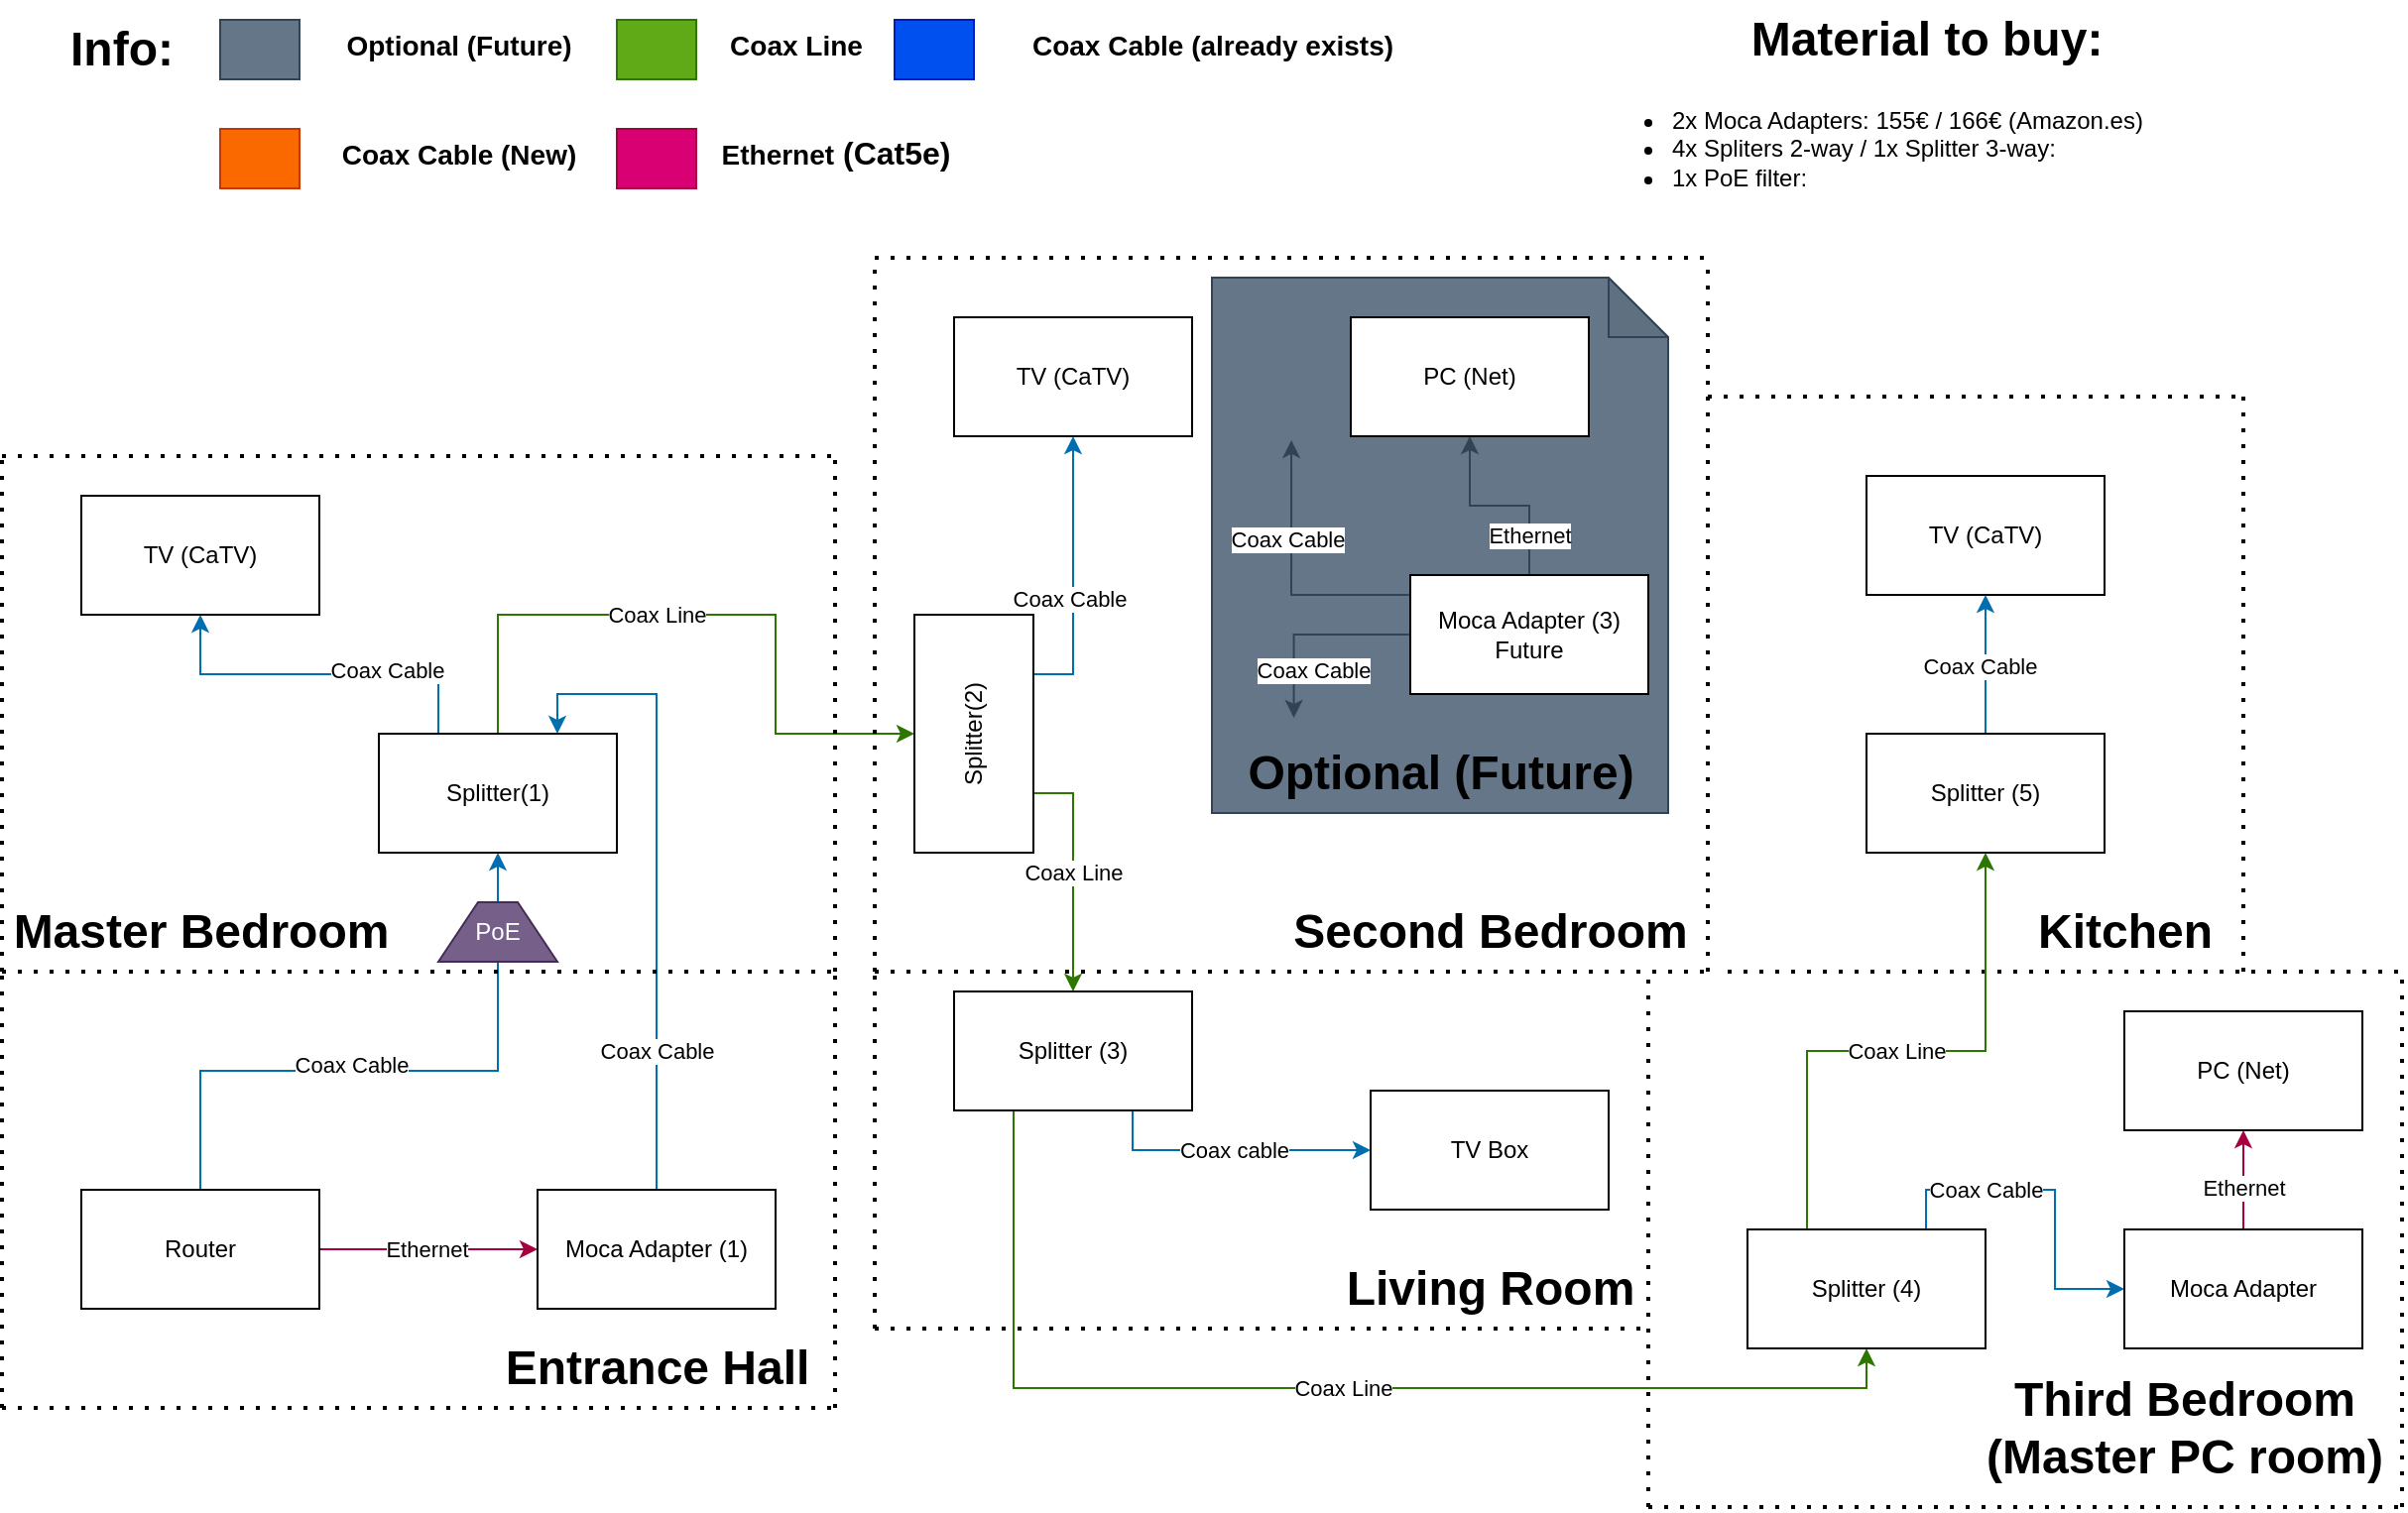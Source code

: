 <mxfile version="21.5.2" type="github">
  <diagram name="Página-1" id="l3W48SHhh2ZlZDR62sw5">
    <mxGraphModel dx="1834" dy="1188" grid="1" gridSize="10" guides="1" tooltips="1" connect="1" arrows="1" fold="1" page="0" pageScale="1" pageWidth="827" pageHeight="1169" math="0" shadow="0">
      <root>
        <mxCell id="0" />
        <mxCell id="1" parent="0" />
        <mxCell id="UsZ9BYW_dRJwkOO68vhF-15" value="" style="shape=note;whiteSpace=wrap;html=1;backgroundOutline=1;darkOpacity=0.05;fillColor=#647687;fontColor=#ffffff;strokeColor=#314354;" parent="1" vertex="1">
          <mxGeometry x="530" y="130" width="230" height="270" as="geometry" />
        </mxCell>
        <mxCell id="ZebOHd_uhJn7q3qsrIFo-4" style="edgeStyle=orthogonalEdgeStyle;rounded=0;orthogonalLoop=1;jettySize=auto;html=1;entryX=0;entryY=0.5;entryDx=0;entryDy=0;fillColor=#d80073;strokeColor=#A50040;" edge="1" parent="1" source="uyOkbvqYTeOwgu7Op3V--3" target="uyOkbvqYTeOwgu7Op3V--11">
          <mxGeometry relative="1" as="geometry" />
        </mxCell>
        <mxCell id="ZebOHd_uhJn7q3qsrIFo-5" value="Ethernet" style="edgeLabel;html=1;align=center;verticalAlign=middle;resizable=0;points=[];" vertex="1" connectable="0" parent="ZebOHd_uhJn7q3qsrIFo-4">
          <mxGeometry x="-0.018" relative="1" as="geometry">
            <mxPoint as="offset" />
          </mxGeometry>
        </mxCell>
        <mxCell id="ZebOHd_uhJn7q3qsrIFo-11" style="edgeStyle=orthogonalEdgeStyle;rounded=0;orthogonalLoop=1;jettySize=auto;html=1;entryX=0.5;entryY=1;entryDx=0;entryDy=0;fillColor=#1ba1e2;strokeColor=#006EAF;" edge="1" parent="1" source="uyOkbvqYTeOwgu7Op3V--3" target="uyOkbvqYTeOwgu7Op3V--8">
          <mxGeometry relative="1" as="geometry">
            <Array as="points">
              <mxPoint x="20" y="530" />
              <mxPoint x="170" y="530" />
            </Array>
          </mxGeometry>
        </mxCell>
        <mxCell id="ZebOHd_uhJn7q3qsrIFo-13" value="Coax Cable" style="edgeLabel;html=1;align=center;verticalAlign=middle;resizable=0;points=[];" vertex="1" connectable="0" parent="ZebOHd_uhJn7q3qsrIFo-11">
          <mxGeometry x="-0.15" y="3" relative="1" as="geometry">
            <mxPoint as="offset" />
          </mxGeometry>
        </mxCell>
        <mxCell id="uyOkbvqYTeOwgu7Op3V--3" value="Router" style="rounded=0;whiteSpace=wrap;html=1;" parent="1" vertex="1">
          <mxGeometry x="-40" y="590" width="120" height="60" as="geometry" />
        </mxCell>
        <mxCell id="uyOkbvqYTeOwgu7Op3V--4" style="edgeStyle=orthogonalEdgeStyle;rounded=0;orthogonalLoop=1;jettySize=auto;html=1;entryX=0.5;entryY=1;entryDx=0;entryDy=0;fillColor=#1ba1e2;strokeColor=#006EAF;exitX=0.25;exitY=0;exitDx=0;exitDy=0;" parent="1" source="uyOkbvqYTeOwgu7Op3V--8" target="uyOkbvqYTeOwgu7Op3V--14" edge="1">
          <mxGeometry relative="1" as="geometry" />
        </mxCell>
        <mxCell id="uyOkbvqYTeOwgu7Op3V--5" value="Coax Cable" style="edgeLabel;html=1;align=center;verticalAlign=middle;resizable=0;points=[];" parent="uyOkbvqYTeOwgu7Op3V--4" vertex="1" connectable="0">
          <mxGeometry x="-0.378" y="-2" relative="1" as="geometry">
            <mxPoint as="offset" />
          </mxGeometry>
        </mxCell>
        <mxCell id="uyOkbvqYTeOwgu7Op3V--6" style="edgeStyle=orthogonalEdgeStyle;rounded=0;orthogonalLoop=1;jettySize=auto;html=1;entryX=0.5;entryY=0;entryDx=0;entryDy=0;fillColor=#60a917;strokeColor=#2D7600;exitX=0.5;exitY=0;exitDx=0;exitDy=0;" parent="1" source="uyOkbvqYTeOwgu7Op3V--8" target="uyOkbvqYTeOwgu7Op3V--26" edge="1">
          <mxGeometry relative="1" as="geometry">
            <Array as="points">
              <mxPoint x="170" y="300" />
              <mxPoint x="310" y="300" />
              <mxPoint x="310" y="360" />
            </Array>
          </mxGeometry>
        </mxCell>
        <mxCell id="uyOkbvqYTeOwgu7Op3V--7" value="Coax Line" style="edgeLabel;html=1;align=center;verticalAlign=middle;resizable=0;points=[];" parent="uyOkbvqYTeOwgu7Op3V--6" vertex="1" connectable="0">
          <mxGeometry x="-0.062" y="3" relative="1" as="geometry">
            <mxPoint x="-15" y="3" as="offset" />
          </mxGeometry>
        </mxCell>
        <mxCell id="uyOkbvqYTeOwgu7Op3V--8" value="&lt;div&gt;Splitter(1)&lt;/div&gt;" style="rounded=0;whiteSpace=wrap;html=1;" parent="1" vertex="1">
          <mxGeometry x="110" y="360" width="120" height="60" as="geometry" />
        </mxCell>
        <mxCell id="ZebOHd_uhJn7q3qsrIFo-3" style="edgeStyle=orthogonalEdgeStyle;rounded=0;orthogonalLoop=1;jettySize=auto;html=1;entryX=0.75;entryY=0;entryDx=0;entryDy=0;fillColor=#1ba1e2;strokeColor=#006EAF;" edge="1" parent="1" source="uyOkbvqYTeOwgu7Op3V--11" target="uyOkbvqYTeOwgu7Op3V--8">
          <mxGeometry relative="1" as="geometry" />
        </mxCell>
        <mxCell id="ZebOHd_uhJn7q3qsrIFo-6" value="Coax Cable" style="edgeLabel;html=1;align=center;verticalAlign=middle;resizable=0;points=[];" vertex="1" connectable="0" parent="ZebOHd_uhJn7q3qsrIFo-3">
          <mxGeometry x="0.05" y="-1" relative="1" as="geometry">
            <mxPoint x="-1" y="98" as="offset" />
          </mxGeometry>
        </mxCell>
        <mxCell id="uyOkbvqYTeOwgu7Op3V--11" value="Moca Adapter (1)" style="rounded=0;whiteSpace=wrap;html=1;" parent="1" vertex="1">
          <mxGeometry x="190" y="590" width="120" height="60" as="geometry" />
        </mxCell>
        <mxCell id="uyOkbvqYTeOwgu7Op3V--12" value="Entrance Hall" style="text;strokeColor=none;fillColor=none;html=1;fontSize=24;fontStyle=1;verticalAlign=middle;align=center;" parent="1" vertex="1">
          <mxGeometry x="200" y="660" width="100" height="40" as="geometry" />
        </mxCell>
        <mxCell id="uyOkbvqYTeOwgu7Op3V--13" value="Master Bedroom" style="text;strokeColor=none;fillColor=none;html=1;fontSize=24;fontStyle=1;verticalAlign=middle;align=center;" parent="1" vertex="1">
          <mxGeometry x="-30" y="440" width="100" height="40" as="geometry" />
        </mxCell>
        <mxCell id="uyOkbvqYTeOwgu7Op3V--14" value="TV (CaTV)" style="rounded=0;whiteSpace=wrap;html=1;" parent="1" vertex="1">
          <mxGeometry x="-40" y="240" width="120" height="60" as="geometry" />
        </mxCell>
        <mxCell id="uyOkbvqYTeOwgu7Op3V--15" value="TV (CaTV)" style="rounded=0;whiteSpace=wrap;html=1;" parent="1" vertex="1">
          <mxGeometry x="400" y="150" width="120" height="60" as="geometry" />
        </mxCell>
        <mxCell id="uyOkbvqYTeOwgu7Op3V--18" style="edgeStyle=orthogonalEdgeStyle;rounded=0;orthogonalLoop=1;jettySize=auto;html=1;exitX=0.5;exitY=0;exitDx=0;exitDy=0;entryX=0.5;entryY=1;entryDx=0;entryDy=0;fillColor=#647687;strokeColor=#314354;" parent="1" source="uyOkbvqYTeOwgu7Op3V--20" target="uyOkbvqYTeOwgu7Op3V--21" edge="1">
          <mxGeometry relative="1" as="geometry" />
        </mxCell>
        <mxCell id="uyOkbvqYTeOwgu7Op3V--19" value="Ethernet" style="edgeLabel;html=1;align=center;verticalAlign=middle;resizable=0;points=[];" parent="uyOkbvqYTeOwgu7Op3V--18" vertex="1" connectable="0">
          <mxGeometry y="2" relative="1" as="geometry">
            <mxPoint x="15" y="13" as="offset" />
          </mxGeometry>
        </mxCell>
        <mxCell id="nbPDpCMQTWh_0e_4HwNJ-20" style="edgeStyle=orthogonalEdgeStyle;rounded=0;orthogonalLoop=1;jettySize=auto;html=1;exitX=0;exitY=0.5;exitDx=0;exitDy=0;entryX=0.817;entryY=1.033;entryDx=0;entryDy=0;entryPerimeter=0;fillColor=#647687;strokeColor=#314354;" parent="1" source="uyOkbvqYTeOwgu7Op3V--20" edge="1">
          <mxGeometry relative="1" as="geometry">
            <mxPoint x="570.04" y="211.98" as="targetPoint" />
            <Array as="points">
              <mxPoint x="600" y="290" />
              <mxPoint x="571" y="290" />
            </Array>
          </mxGeometry>
        </mxCell>
        <mxCell id="nbPDpCMQTWh_0e_4HwNJ-21" value="Coax Cable" style="edgeLabel;html=1;align=center;verticalAlign=middle;resizable=0;points=[];" parent="nbPDpCMQTWh_0e_4HwNJ-20" vertex="1" connectable="0">
          <mxGeometry x="0.375" y="2" relative="1" as="geometry">
            <mxPoint as="offset" />
          </mxGeometry>
        </mxCell>
        <mxCell id="UsZ9BYW_dRJwkOO68vhF-24" style="edgeStyle=orthogonalEdgeStyle;rounded=0;orthogonalLoop=1;jettySize=auto;html=1;entryX=0.59;entryY=0.05;entryDx=0;entryDy=0;entryPerimeter=0;fillColor=#647687;strokeColor=#314354;" parent="1" source="uyOkbvqYTeOwgu7Op3V--20" edge="1">
          <mxGeometry relative="1" as="geometry">
            <mxPoint x="571.3" y="352" as="targetPoint" />
            <Array as="points">
              <mxPoint x="571" y="310" />
            </Array>
          </mxGeometry>
        </mxCell>
        <mxCell id="UsZ9BYW_dRJwkOO68vhF-27" value="Coax Cable" style="edgeLabel;html=1;align=center;verticalAlign=middle;resizable=0;points=[];" parent="UsZ9BYW_dRJwkOO68vhF-24" vertex="1" connectable="0">
          <mxGeometry x="-0.018" y="4" relative="1" as="geometry">
            <mxPoint y="14" as="offset" />
          </mxGeometry>
        </mxCell>
        <mxCell id="uyOkbvqYTeOwgu7Op3V--20" value="&lt;div&gt;Moca Adapter (3)&lt;/div&gt;&lt;div&gt;Future&lt;br&gt;&lt;/div&gt;" style="rounded=0;whiteSpace=wrap;html=1;" parent="1" vertex="1">
          <mxGeometry x="630" y="280" width="120" height="60" as="geometry" />
        </mxCell>
        <mxCell id="uyOkbvqYTeOwgu7Op3V--21" value="PC (Net)" style="rounded=0;whiteSpace=wrap;html=1;" parent="1" vertex="1">
          <mxGeometry x="600" y="150" width="120" height="60" as="geometry" />
        </mxCell>
        <mxCell id="uyOkbvqYTeOwgu7Op3V--24" style="edgeStyle=orthogonalEdgeStyle;rounded=0;orthogonalLoop=1;jettySize=auto;html=1;entryX=0.5;entryY=0;entryDx=0;entryDy=0;fillColor=#60a917;strokeColor=#2D7600;exitX=0.25;exitY=1;exitDx=0;exitDy=0;" parent="1" source="uyOkbvqYTeOwgu7Op3V--26" target="uyOkbvqYTeOwgu7Op3V--36" edge="1">
          <mxGeometry relative="1" as="geometry" />
        </mxCell>
        <mxCell id="uyOkbvqYTeOwgu7Op3V--25" value="Coax Line" style="edgeLabel;html=1;align=center;verticalAlign=middle;resizable=0;points=[];" parent="uyOkbvqYTeOwgu7Op3V--24" vertex="1" connectable="0">
          <mxGeometry x="-0.517" y="-3" relative="1" as="geometry">
            <mxPoint x="3" y="31" as="offset" />
          </mxGeometry>
        </mxCell>
        <mxCell id="nbPDpCMQTWh_0e_4HwNJ-17" style="edgeStyle=orthogonalEdgeStyle;rounded=0;orthogonalLoop=1;jettySize=auto;html=1;entryX=0.5;entryY=1;entryDx=0;entryDy=0;fillColor=#1ba1e2;strokeColor=#006EAF;exitX=0.75;exitY=1;exitDx=0;exitDy=0;" parent="1" source="uyOkbvqYTeOwgu7Op3V--26" target="uyOkbvqYTeOwgu7Op3V--15" edge="1">
          <mxGeometry relative="1" as="geometry" />
        </mxCell>
        <mxCell id="nbPDpCMQTWh_0e_4HwNJ-19" value="Coax Cable" style="edgeLabel;html=1;align=center;verticalAlign=middle;resizable=0;points=[];" parent="nbPDpCMQTWh_0e_4HwNJ-17" vertex="1" connectable="0">
          <mxGeometry x="-0.65" y="2" relative="1" as="geometry">
            <mxPoint y="-34" as="offset" />
          </mxGeometry>
        </mxCell>
        <mxCell id="uyOkbvqYTeOwgu7Op3V--26" value="Splitter(2)" style="rounded=0;whiteSpace=wrap;html=1;rotation=-90;" parent="1" vertex="1">
          <mxGeometry x="350" y="330" width="120" height="60" as="geometry" />
        </mxCell>
        <mxCell id="uyOkbvqYTeOwgu7Op3V--27" value="" style="endArrow=none;dashed=1;html=1;dashPattern=1 3;strokeWidth=2;rounded=0;" parent="1" edge="1">
          <mxGeometry width="50" height="50" relative="1" as="geometry">
            <mxPoint x="-80" y="220" as="sourcePoint" />
            <mxPoint x="340" y="220" as="targetPoint" />
          </mxGeometry>
        </mxCell>
        <mxCell id="uyOkbvqYTeOwgu7Op3V--28" value="" style="endArrow=none;dashed=1;html=1;dashPattern=1 3;strokeWidth=2;rounded=0;" parent="1" edge="1">
          <mxGeometry width="50" height="50" relative="1" as="geometry">
            <mxPoint x="340" y="480" as="sourcePoint" />
            <mxPoint x="340" y="220" as="targetPoint" />
          </mxGeometry>
        </mxCell>
        <mxCell id="uyOkbvqYTeOwgu7Op3V--29" value="" style="endArrow=none;dashed=1;html=1;dashPattern=1 3;strokeWidth=2;rounded=0;" parent="1" edge="1">
          <mxGeometry width="50" height="50" relative="1" as="geometry">
            <mxPoint x="360" y="480" as="sourcePoint" />
            <mxPoint x="780" y="480" as="targetPoint" />
          </mxGeometry>
        </mxCell>
        <mxCell id="uyOkbvqYTeOwgu7Op3V--30" value="" style="endArrow=none;dashed=1;html=1;dashPattern=1 3;strokeWidth=2;rounded=0;" parent="1" edge="1">
          <mxGeometry width="50" height="50" relative="1" as="geometry">
            <mxPoint x="360" y="480" as="sourcePoint" />
            <mxPoint x="360" y="120" as="targetPoint" />
          </mxGeometry>
        </mxCell>
        <mxCell id="uyOkbvqYTeOwgu7Op3V--31" value="" style="endArrow=none;dashed=1;html=1;dashPattern=1 3;strokeWidth=2;rounded=0;" parent="1" edge="1">
          <mxGeometry width="50" height="50" relative="1" as="geometry">
            <mxPoint x="360" y="120" as="sourcePoint" />
            <mxPoint x="780" y="120" as="targetPoint" />
          </mxGeometry>
        </mxCell>
        <mxCell id="uyOkbvqYTeOwgu7Op3V--32" value="" style="endArrow=none;dashed=1;html=1;dashPattern=1 3;strokeWidth=2;rounded=0;" parent="1" edge="1">
          <mxGeometry width="50" height="50" relative="1" as="geometry">
            <mxPoint x="780" y="480" as="sourcePoint" />
            <mxPoint x="780" y="120" as="targetPoint" />
          </mxGeometry>
        </mxCell>
        <mxCell id="uyOkbvqYTeOwgu7Op3V--33" value="Second Bedroom" style="text;strokeColor=none;fillColor=none;html=1;fontSize=24;fontStyle=1;verticalAlign=middle;align=center;" parent="1" vertex="1">
          <mxGeometry x="620" y="440" width="100" height="40" as="geometry" />
        </mxCell>
        <mxCell id="uyOkbvqYTeOwgu7Op3V--34" style="edgeStyle=orthogonalEdgeStyle;rounded=0;orthogonalLoop=1;jettySize=auto;html=1;entryX=0;entryY=0.5;entryDx=0;entryDy=0;fillColor=#1ba1e2;strokeColor=#006EAF;exitX=0.75;exitY=1;exitDx=0;exitDy=0;" parent="1" source="uyOkbvqYTeOwgu7Op3V--36" target="uyOkbvqYTeOwgu7Op3V--37" edge="1">
          <mxGeometry relative="1" as="geometry" />
        </mxCell>
        <mxCell id="uyOkbvqYTeOwgu7Op3V--35" value="Coax cable" style="edgeLabel;html=1;align=center;verticalAlign=middle;resizable=0;points=[];" parent="uyOkbvqYTeOwgu7Op3V--34" vertex="1" connectable="0">
          <mxGeometry x="0.04" y="-4" relative="1" as="geometry">
            <mxPoint x="-2" y="-4" as="offset" />
          </mxGeometry>
        </mxCell>
        <mxCell id="nbPDpCMQTWh_0e_4HwNJ-36" style="edgeStyle=orthogonalEdgeStyle;rounded=0;orthogonalLoop=1;jettySize=auto;html=1;entryX=0.5;entryY=1;entryDx=0;entryDy=0;fillColor=#60a917;strokeColor=#2D7600;exitX=0.25;exitY=1;exitDx=0;exitDy=0;" parent="1" source="uyOkbvqYTeOwgu7Op3V--36" target="nbPDpCMQTWh_0e_4HwNJ-14" edge="1">
          <mxGeometry relative="1" as="geometry">
            <Array as="points">
              <mxPoint x="430" y="690" />
              <mxPoint x="860" y="690" />
            </Array>
          </mxGeometry>
        </mxCell>
        <mxCell id="nbPDpCMQTWh_0e_4HwNJ-37" value="Coax Line" style="edgeLabel;html=1;align=center;verticalAlign=middle;resizable=0;points=[];" parent="nbPDpCMQTWh_0e_4HwNJ-36" vertex="1" connectable="0">
          <mxGeometry x="0.038" relative="1" as="geometry">
            <mxPoint as="offset" />
          </mxGeometry>
        </mxCell>
        <mxCell id="uyOkbvqYTeOwgu7Op3V--36" value="Splitter (3)" style="rounded=0;whiteSpace=wrap;html=1;" parent="1" vertex="1">
          <mxGeometry x="400" y="490" width="120" height="60" as="geometry" />
        </mxCell>
        <mxCell id="uyOkbvqYTeOwgu7Op3V--37" value="TV Box" style="rounded=0;whiteSpace=wrap;html=1;" parent="1" vertex="1">
          <mxGeometry x="610" y="540" width="120" height="60" as="geometry" />
        </mxCell>
        <mxCell id="uyOkbvqYTeOwgu7Op3V--38" value="Living Room" style="text;strokeColor=none;fillColor=none;html=1;fontSize=24;fontStyle=1;verticalAlign=middle;align=center;" parent="1" vertex="1">
          <mxGeometry x="620" y="620" width="100" height="40" as="geometry" />
        </mxCell>
        <mxCell id="uyOkbvqYTeOwgu7Op3V--39" value="" style="endArrow=none;dashed=1;html=1;dashPattern=1 3;strokeWidth=2;rounded=0;" parent="1" edge="1">
          <mxGeometry width="50" height="50" relative="1" as="geometry">
            <mxPoint x="360" y="660" as="sourcePoint" />
            <mxPoint x="360" y="480" as="targetPoint" />
          </mxGeometry>
        </mxCell>
        <mxCell id="uyOkbvqYTeOwgu7Op3V--40" value="" style="endArrow=none;dashed=1;html=1;dashPattern=1 3;strokeWidth=2;rounded=0;" parent="1" edge="1">
          <mxGeometry width="50" height="50" relative="1" as="geometry">
            <mxPoint x="360" y="660" as="sourcePoint" />
            <mxPoint x="750" y="660" as="targetPoint" />
          </mxGeometry>
        </mxCell>
        <mxCell id="uyOkbvqYTeOwgu7Op3V--41" value="" style="endArrow=none;dashed=1;html=1;dashPattern=1 3;strokeWidth=2;rounded=0;" parent="1" edge="1">
          <mxGeometry width="50" height="50" relative="1" as="geometry">
            <mxPoint x="750" y="750" as="sourcePoint" />
            <mxPoint x="750" y="480" as="targetPoint" />
          </mxGeometry>
        </mxCell>
        <mxCell id="uyOkbvqYTeOwgu7Op3V--42" value="" style="endArrow=none;dashed=1;html=1;dashPattern=1 3;strokeWidth=2;rounded=0;" parent="1" edge="1">
          <mxGeometry width="50" height="50" relative="1" as="geometry">
            <mxPoint x="-80" y="480" as="sourcePoint" />
            <mxPoint x="-80" y="220" as="targetPoint" />
          </mxGeometry>
        </mxCell>
        <mxCell id="uyOkbvqYTeOwgu7Op3V--43" value="" style="endArrow=none;dashed=1;html=1;dashPattern=1 3;strokeWidth=2;rounded=0;" parent="1" edge="1">
          <mxGeometry width="50" height="50" relative="1" as="geometry">
            <mxPoint x="-80" y="480" as="sourcePoint" />
            <mxPoint x="340" y="480" as="targetPoint" />
          </mxGeometry>
        </mxCell>
        <mxCell id="nbPDpCMQTWh_0e_4HwNJ-1" value="" style="endArrow=none;dashed=1;html=1;dashPattern=1 3;strokeWidth=2;rounded=0;" parent="1" edge="1">
          <mxGeometry width="50" height="50" relative="1" as="geometry">
            <mxPoint x="-80" y="700" as="sourcePoint" />
            <mxPoint x="-80" y="480" as="targetPoint" />
          </mxGeometry>
        </mxCell>
        <mxCell id="nbPDpCMQTWh_0e_4HwNJ-2" value="" style="endArrow=none;dashed=1;html=1;dashPattern=1 3;strokeWidth=2;rounded=0;" parent="1" edge="1">
          <mxGeometry width="50" height="50" relative="1" as="geometry">
            <mxPoint x="-80" y="700" as="sourcePoint" />
            <mxPoint x="340" y="700" as="targetPoint" />
          </mxGeometry>
        </mxCell>
        <mxCell id="nbPDpCMQTWh_0e_4HwNJ-3" value="" style="endArrow=none;dashed=1;html=1;dashPattern=1 3;strokeWidth=2;rounded=0;" parent="1" edge="1">
          <mxGeometry width="50" height="50" relative="1" as="geometry">
            <mxPoint x="340" y="700" as="sourcePoint" />
            <mxPoint x="340" y="480" as="targetPoint" />
          </mxGeometry>
        </mxCell>
        <mxCell id="nbPDpCMQTWh_0e_4HwNJ-4" value="TV (CaTV)" style="rounded=0;whiteSpace=wrap;html=1;" parent="1" vertex="1">
          <mxGeometry x="860" y="230" width="120" height="60" as="geometry" />
        </mxCell>
        <mxCell id="nbPDpCMQTWh_0e_4HwNJ-7" style="edgeStyle=orthogonalEdgeStyle;rounded=0;orthogonalLoop=1;jettySize=auto;html=1;entryX=0.5;entryY=1;entryDx=0;entryDy=0;fillColor=#1ba1e2;strokeColor=#006EAF;" parent="1" source="nbPDpCMQTWh_0e_4HwNJ-5" target="nbPDpCMQTWh_0e_4HwNJ-4" edge="1">
          <mxGeometry relative="1" as="geometry" />
        </mxCell>
        <mxCell id="nbPDpCMQTWh_0e_4HwNJ-8" value="Coax Cable" style="edgeLabel;html=1;align=center;verticalAlign=middle;resizable=0;points=[];" parent="nbPDpCMQTWh_0e_4HwNJ-7" vertex="1" connectable="0">
          <mxGeometry x="-0.029" y="3" relative="1" as="geometry">
            <mxPoint as="offset" />
          </mxGeometry>
        </mxCell>
        <mxCell id="nbPDpCMQTWh_0e_4HwNJ-5" value="Splitter (5)" style="rounded=0;whiteSpace=wrap;html=1;" parent="1" vertex="1">
          <mxGeometry x="860" y="360" width="120" height="60" as="geometry" />
        </mxCell>
        <mxCell id="nbPDpCMQTWh_0e_4HwNJ-6" value="Kitchen" style="text;strokeColor=none;fillColor=none;html=1;fontSize=24;fontStyle=1;verticalAlign=middle;align=center;" parent="1" vertex="1">
          <mxGeometry x="940" y="440" width="100" height="40" as="geometry" />
        </mxCell>
        <mxCell id="nbPDpCMQTWh_0e_4HwNJ-11" value="" style="endArrow=none;dashed=1;html=1;dashPattern=1 3;strokeWidth=2;rounded=0;" parent="1" edge="1">
          <mxGeometry width="50" height="50" relative="1" as="geometry">
            <mxPoint x="790" y="480" as="sourcePoint" />
            <mxPoint x="1130" y="480" as="targetPoint" />
          </mxGeometry>
        </mxCell>
        <mxCell id="nbPDpCMQTWh_0e_4HwNJ-12" value="" style="endArrow=none;dashed=1;html=1;dashPattern=1 3;strokeWidth=2;rounded=0;" parent="1" edge="1">
          <mxGeometry width="50" height="50" relative="1" as="geometry">
            <mxPoint x="1050" y="480" as="sourcePoint" />
            <mxPoint x="1050" y="190" as="targetPoint" />
          </mxGeometry>
        </mxCell>
        <mxCell id="nbPDpCMQTWh_0e_4HwNJ-13" value="" style="endArrow=none;dashed=1;html=1;dashPattern=1 3;strokeWidth=2;rounded=0;" parent="1" edge="1">
          <mxGeometry width="50" height="50" relative="1" as="geometry">
            <mxPoint x="780" y="190" as="sourcePoint" />
            <mxPoint x="1050" y="190" as="targetPoint" />
          </mxGeometry>
        </mxCell>
        <mxCell id="nbPDpCMQTWh_0e_4HwNJ-38" style="edgeStyle=orthogonalEdgeStyle;rounded=0;orthogonalLoop=1;jettySize=auto;html=1;entryX=0;entryY=0.5;entryDx=0;entryDy=0;exitX=0.75;exitY=0;exitDx=0;exitDy=0;fillColor=#1ba1e2;strokeColor=#006EAF;" parent="1" source="nbPDpCMQTWh_0e_4HwNJ-14" target="nbPDpCMQTWh_0e_4HwNJ-16" edge="1">
          <mxGeometry relative="1" as="geometry" />
        </mxCell>
        <mxCell id="ZebOHd_uhJn7q3qsrIFo-15" value="Coax Cable" style="edgeLabel;html=1;align=center;verticalAlign=middle;resizable=0;points=[];" vertex="1" connectable="0" parent="nbPDpCMQTWh_0e_4HwNJ-38">
          <mxGeometry x="-0.329" relative="1" as="geometry">
            <mxPoint x="-7" as="offset" />
          </mxGeometry>
        </mxCell>
        <mxCell id="nbPDpCMQTWh_0e_4HwNJ-41" style="edgeStyle=orthogonalEdgeStyle;rounded=0;orthogonalLoop=1;jettySize=auto;html=1;entryX=0.5;entryY=1;entryDx=0;entryDy=0;fillColor=#60a917;strokeColor=#2D7600;exitX=0.25;exitY=0;exitDx=0;exitDy=0;" parent="1" source="nbPDpCMQTWh_0e_4HwNJ-14" target="nbPDpCMQTWh_0e_4HwNJ-5" edge="1">
          <mxGeometry relative="1" as="geometry">
            <Array as="points">
              <mxPoint x="830" y="520" />
              <mxPoint x="920" y="520" />
            </Array>
          </mxGeometry>
        </mxCell>
        <mxCell id="nbPDpCMQTWh_0e_4HwNJ-42" value="Coax Line" style="edgeLabel;html=1;align=center;verticalAlign=middle;resizable=0;points=[];" parent="nbPDpCMQTWh_0e_4HwNJ-41" vertex="1" connectable="0">
          <mxGeometry x="-0.016" y="-2" relative="1" as="geometry">
            <mxPoint x="-3" y="-2" as="offset" />
          </mxGeometry>
        </mxCell>
        <mxCell id="nbPDpCMQTWh_0e_4HwNJ-14" value="Splitter (4)" style="rounded=0;whiteSpace=wrap;html=1;" parent="1" vertex="1">
          <mxGeometry x="800" y="610" width="120" height="60" as="geometry" />
        </mxCell>
        <mxCell id="nbPDpCMQTWh_0e_4HwNJ-15" value="PC (Net)" style="rounded=0;whiteSpace=wrap;html=1;" parent="1" vertex="1">
          <mxGeometry x="990" y="500" width="120" height="60" as="geometry" />
        </mxCell>
        <mxCell id="nbPDpCMQTWh_0e_4HwNJ-43" style="edgeStyle=orthogonalEdgeStyle;rounded=0;orthogonalLoop=1;jettySize=auto;html=1;entryX=0.5;entryY=1;entryDx=0;entryDy=0;fillColor=#d80073;strokeColor=#A50040;" parent="1" source="nbPDpCMQTWh_0e_4HwNJ-16" target="nbPDpCMQTWh_0e_4HwNJ-15" edge="1">
          <mxGeometry relative="1" as="geometry" />
        </mxCell>
        <mxCell id="nbPDpCMQTWh_0e_4HwNJ-44" value="Ethernet" style="edgeLabel;html=1;align=center;verticalAlign=middle;resizable=0;points=[];" parent="nbPDpCMQTWh_0e_4HwNJ-43" vertex="1" connectable="0">
          <mxGeometry x="-0.16" y="-1" relative="1" as="geometry">
            <mxPoint x="-1" as="offset" />
          </mxGeometry>
        </mxCell>
        <mxCell id="nbPDpCMQTWh_0e_4HwNJ-16" value="Moca Adapter" style="rounded=0;whiteSpace=wrap;html=1;" parent="1" vertex="1">
          <mxGeometry x="990" y="610" width="120" height="60" as="geometry" />
        </mxCell>
        <mxCell id="nbPDpCMQTWh_0e_4HwNJ-22" value="" style="rounded=0;whiteSpace=wrap;html=1;fillColor=#647687;fontColor=#ffffff;strokeColor=#314354;" parent="1" vertex="1">
          <mxGeometry x="30" width="40" height="30" as="geometry" />
        </mxCell>
        <mxCell id="nbPDpCMQTWh_0e_4HwNJ-23" value="Info:" style="text;strokeColor=none;fillColor=none;html=1;fontSize=24;fontStyle=1;verticalAlign=middle;align=center;" parent="1" vertex="1">
          <mxGeometry x="-70" y="-5" width="100" height="40" as="geometry" />
        </mxCell>
        <mxCell id="nbPDpCMQTWh_0e_4HwNJ-24" value="&lt;font style=&quot;font-size: 14px;&quot;&gt;Optional (Future)&lt;/font&gt;" style="text;strokeColor=none;fillColor=none;html=1;fontSize=24;fontStyle=1;verticalAlign=middle;align=center;" parent="1" vertex="1">
          <mxGeometry x="100" y="-10" width="100" height="40" as="geometry" />
        </mxCell>
        <mxCell id="nbPDpCMQTWh_0e_4HwNJ-25" value="" style="rounded=0;whiteSpace=wrap;html=1;fillColor=#60a917;fontColor=#ffffff;strokeColor=#2D7600;" parent="1" vertex="1">
          <mxGeometry x="230" width="40" height="30" as="geometry" />
        </mxCell>
        <mxCell id="nbPDpCMQTWh_0e_4HwNJ-27" value="" style="rounded=0;whiteSpace=wrap;html=1;fillColor=#0050ef;fontColor=#ffffff;strokeColor=#001DBC;" parent="1" vertex="1">
          <mxGeometry x="370" width="40" height="30" as="geometry" />
        </mxCell>
        <mxCell id="nbPDpCMQTWh_0e_4HwNJ-30" value="&lt;font style=&quot;font-size: 14px;&quot;&gt;Coax &lt;font&gt;Line&lt;/font&gt;&lt;/font&gt;" style="text;strokeColor=none;fillColor=none;html=1;fontSize=24;fontStyle=1;verticalAlign=middle;align=center;" parent="1" vertex="1">
          <mxGeometry x="270" y="-10" width="100" height="40" as="geometry" />
        </mxCell>
        <mxCell id="nbPDpCMQTWh_0e_4HwNJ-31" value="&lt;font style=&quot;font-size: 14px;&quot;&gt;Coax Cable (already exists)&lt;br&gt;&lt;/font&gt;" style="text;strokeColor=none;fillColor=none;html=1;fontSize=24;fontStyle=1;verticalAlign=middle;align=center;" parent="1" vertex="1">
          <mxGeometry x="480" y="-10" width="100" height="40" as="geometry" />
        </mxCell>
        <mxCell id="nbPDpCMQTWh_0e_4HwNJ-32" value="" style="rounded=0;whiteSpace=wrap;html=1;fillColor=#d80073;fontColor=#ffffff;strokeColor=#A50040;" parent="1" vertex="1">
          <mxGeometry x="230" y="55" width="40" height="30" as="geometry" />
        </mxCell>
        <mxCell id="nbPDpCMQTWh_0e_4HwNJ-33" value="&lt;div&gt;&lt;font style=&quot;font-size: 14px;&quot;&gt;Ethernet&lt;font size=&quot;3&quot;&gt; (Cat5e)&lt;br&gt;&lt;/font&gt;&lt;/font&gt;&lt;/div&gt;" style="text;strokeColor=none;fillColor=none;html=1;fontSize=24;fontStyle=1;verticalAlign=middle;align=center;" parent="1" vertex="1">
          <mxGeometry x="290" y="45" width="100" height="40" as="geometry" />
        </mxCell>
        <mxCell id="nbPDpCMQTWh_0e_4HwNJ-34" value="&lt;div&gt;Third Bedroom &lt;br&gt;&lt;/div&gt;&lt;div&gt;(Master PC room)&lt;/div&gt;" style="text;strokeColor=none;fillColor=none;html=1;fontSize=24;fontStyle=1;verticalAlign=middle;align=center;" parent="1" vertex="1">
          <mxGeometry x="970" y="690" width="100" height="40" as="geometry" />
        </mxCell>
        <mxCell id="nbPDpCMQTWh_0e_4HwNJ-39" value="" style="endArrow=none;dashed=1;html=1;dashPattern=1 3;strokeWidth=2;rounded=0;" parent="1" edge="1">
          <mxGeometry width="50" height="50" relative="1" as="geometry">
            <mxPoint x="750" y="750" as="sourcePoint" />
            <mxPoint x="1130" y="750" as="targetPoint" />
          </mxGeometry>
        </mxCell>
        <mxCell id="nbPDpCMQTWh_0e_4HwNJ-40" value="" style="endArrow=none;dashed=1;html=1;dashPattern=1 3;strokeWidth=2;rounded=0;" parent="1" edge="1">
          <mxGeometry width="50" height="50" relative="1" as="geometry">
            <mxPoint x="1130" y="750" as="sourcePoint" />
            <mxPoint x="1130" y="480" as="targetPoint" />
          </mxGeometry>
        </mxCell>
        <mxCell id="UsZ9BYW_dRJwkOO68vhF-1" value="Material to buy:" style="text;strokeColor=none;fillColor=none;html=1;fontSize=24;fontStyle=1;verticalAlign=middle;align=center;" parent="1" vertex="1">
          <mxGeometry x="840" y="-10" width="100" height="40" as="geometry" />
        </mxCell>
        <mxCell id="UsZ9BYW_dRJwkOO68vhF-3" value="&lt;ul&gt;&lt;li&gt;2x Moca Adapters: 155€ / 166€ (Amazon.es)&lt;br&gt;&lt;/li&gt;&lt;li&gt;4x Spliters 2-way / 1x Splitter 3-way: &lt;br&gt;&lt;/li&gt;&lt;li&gt;1x PoE filter:&amp;nbsp;&lt;/li&gt;&lt;/ul&gt;" style="text;strokeColor=none;fillColor=none;html=1;whiteSpace=wrap;verticalAlign=middle;overflow=hidden;" parent="1" vertex="1">
          <mxGeometry x="720" y="25" width="410" height="80" as="geometry" />
        </mxCell>
        <mxCell id="UsZ9BYW_dRJwkOO68vhF-4" value="" style="rounded=0;whiteSpace=wrap;html=1;fillColor=#fa6800;fontColor=#000000;strokeColor=#C73500;" parent="1" vertex="1">
          <mxGeometry x="30" y="55" width="40" height="30" as="geometry" />
        </mxCell>
        <mxCell id="UsZ9BYW_dRJwkOO68vhF-5" value="&lt;font style=&quot;font-size: 14px;&quot;&gt;Coax &lt;font&gt;Cable (New)&lt;br&gt;&lt;/font&gt;&lt;/font&gt;" style="text;strokeColor=none;fillColor=none;html=1;fontSize=24;fontStyle=1;verticalAlign=middle;align=center;" parent="1" vertex="1">
          <mxGeometry x="100" y="45" width="100" height="40" as="geometry" />
        </mxCell>
        <mxCell id="UsZ9BYW_dRJwkOO68vhF-26" value="Optional (Future)" style="text;strokeColor=none;fillColor=none;html=1;fontSize=24;fontStyle=1;verticalAlign=middle;align=center;" parent="1" vertex="1">
          <mxGeometry x="595" y="360" width="100" height="40" as="geometry" />
        </mxCell>
        <mxCell id="ZebOHd_uhJn7q3qsrIFo-12" value="PoE" style="shape=trapezoid;perimeter=trapezoidPerimeter;whiteSpace=wrap;html=1;fixedSize=1;fillColor=#76608a;fontColor=#ffffff;strokeColor=#432D57;" vertex="1" parent="1">
          <mxGeometry x="140" y="445" width="60" height="30" as="geometry" />
        </mxCell>
      </root>
    </mxGraphModel>
  </diagram>
</mxfile>
